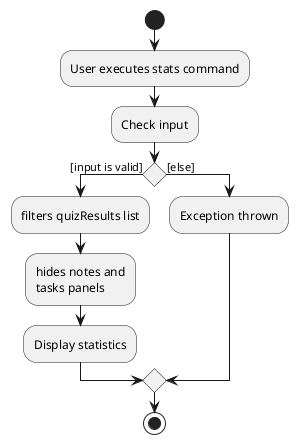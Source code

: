 @startuml
start
:User executes stats command;
:Check input;

if () then ([input is valid])
    :filters quizResults list;
    :hides notes and
    tasks panels;
    :Display statistics;
else ([else])
    :Exception thrown;
endif
stop
@enduml
